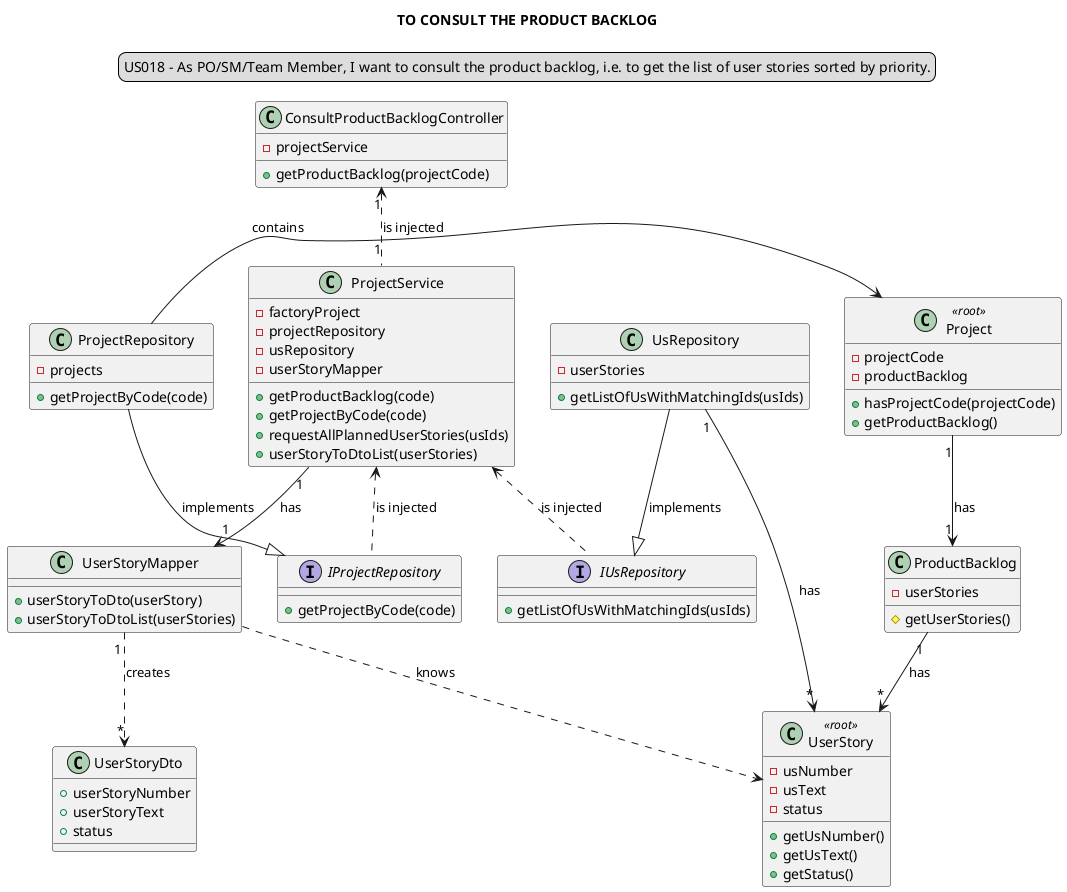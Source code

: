@startuml
'https://plantuml.com/class-diagram'

title TO CONSULT THE PRODUCT BACKLOG
skinparam sequenceMessageAlign center
legend top
US018 - As PO/SM/Team Member, I want to consult the product backlog, i.e. to get the list of user stories sorted by priority.
end legend

class "ConsultProductBacklogController" {
-projectService
+getProductBacklog(projectCode)
}

class "ProjectService"{
-factoryProject
-projectRepository
-usRepository
-userStoryMapper
+getProductBacklog(code)
+getProjectByCode(code)
+requestAllPlannedUserStories(usIds)
+userStoryToDtoList(userStories)
}


class "Project" <<root>>{
-projectCode
-productBacklog
+hasProjectCode(projectCode)
+getProductBacklog()
}

class "ProductBacklog"{
-userStories
#getUserStories()
}



class "UsRepository"{
-userStories
+getListOfUsWithMatchingIds(usIds)
}

class "UserStoryMapper"{
+userStoryToDto(userStory)
+userStoryToDtoList(userStories)
}

class "UserStory" <<root>>{
-usNumber
-usText
-status
+getUsNumber()
+getUsText()
+getStatus()
}

interface "IProjectRepository" {
+getProjectByCode(code)
}

interface "IUsRepository" {
+getListOfUsWithMatchingIds(usIds)
}

class ProjectRepository{
-projects
+getProjectByCode(code)
}

class "UserStoryDto"{
+userStoryNumber
+userStoryText
+status
}

"ConsultProductBacklogController" "1"<.."1" "ProjectService":  is injected

"Project" "1"-->"1" "ProductBacklog": has
"ProductBacklog" "1"-->"*" "UserStory": has
"ProjectRepository" -> "Project" : contains

"UsRepository" "1"->"*" "UserStory": has
"UserStoryMapper" "1 "..> "*" "UserStoryDto" : creates
"UserStoryMapper" ..> "UserStory" : knows
"ProjectRepository" --|> "IProjectRepository" : implements
"ProjectService" "1"-->"1" "UserStoryMapper" : has
"ProjectService" <.. "IProjectRepository" : is injected
"ProjectService" <.. "IUsRepository" : is injected
"UsRepository" --|> "IUsRepository" :implements
@enduml